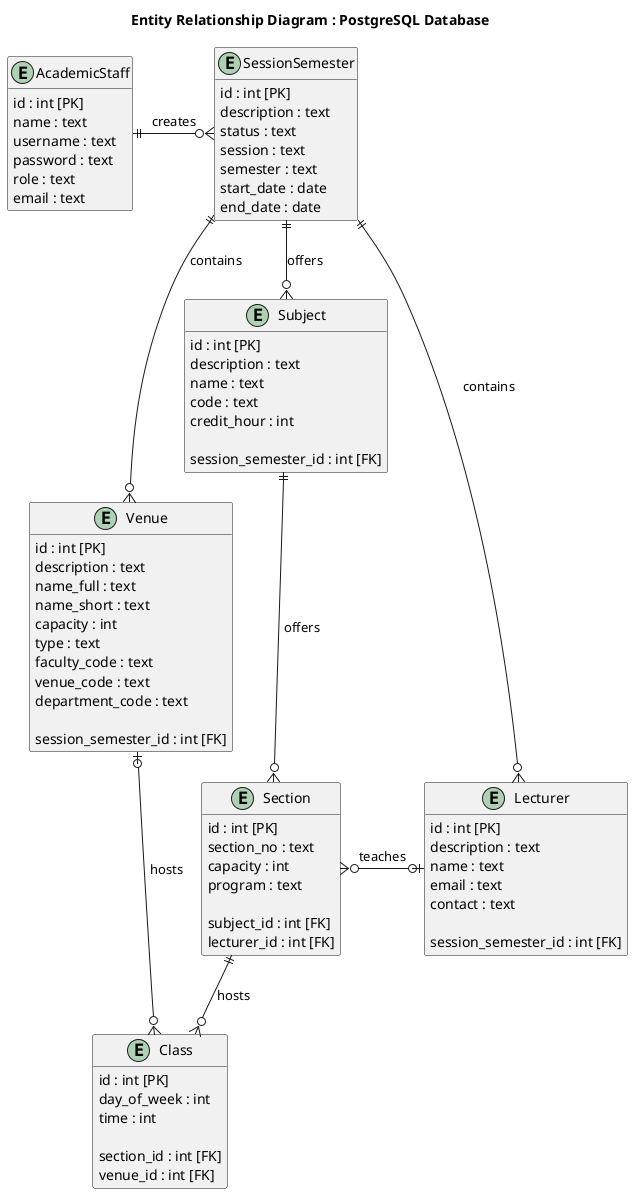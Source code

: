 @startuml Entity Relationship Diagram
skinparam classAttributeIconSize 0
hide empty members

title Entity Relationship Diagram : PostgreSQL Database



entity AcademicStaff {
    id : int [PK]
    name : text
    username : text
    password : text 
    role : text
    email : text
}


entity SessionSemester {
    id : int [PK]
    description : text
    status : text
    session : text
    semester : text
    start_date : date
    end_date : date
}


entity Venue {
    id : int [PK]
    description : text
    name_full : text
    name_short : text
    capacity : int
    type : text
    faculty_code : text
    venue_code : text
    department_code : text

    session_semester_id : int [FK]
}


entity Lecturer {
    id : int [PK]
    description : text
    name : text
    email : text
    contact : text

    session_semester_id : int [FK]
}


entity Subject {
    id : int [PK]
    description : text
    name : text
    code : text
    credit_hour : int

    session_semester_id : int [FK]
}


entity Section {
    id : int [PK]
    section_no : text
    capacity : int
    program : text

    subject_id : int [FK]
    lecturer_id : int [FK]
}


entity Class {
    id : int [PK]
    day_of_week : int
    time : int

    section_id : int [FK]
    venue_id : int [FK]
}



AcademicStaff ||-o{ SessionSemester : "creates"
SessionSemester ||--o{ Venue : "contains"
SessionSemester ||-o{ Lecturer : "contains"
SessionSemester ||--o{ Subject : "offers"
Subject ||--o{ Section : "offers"
Section ||--o{ Class : "hosts"
Section }o-o| Lecturer : "teaches"
Venue |o--o{ Class : "hosts"


@enduml